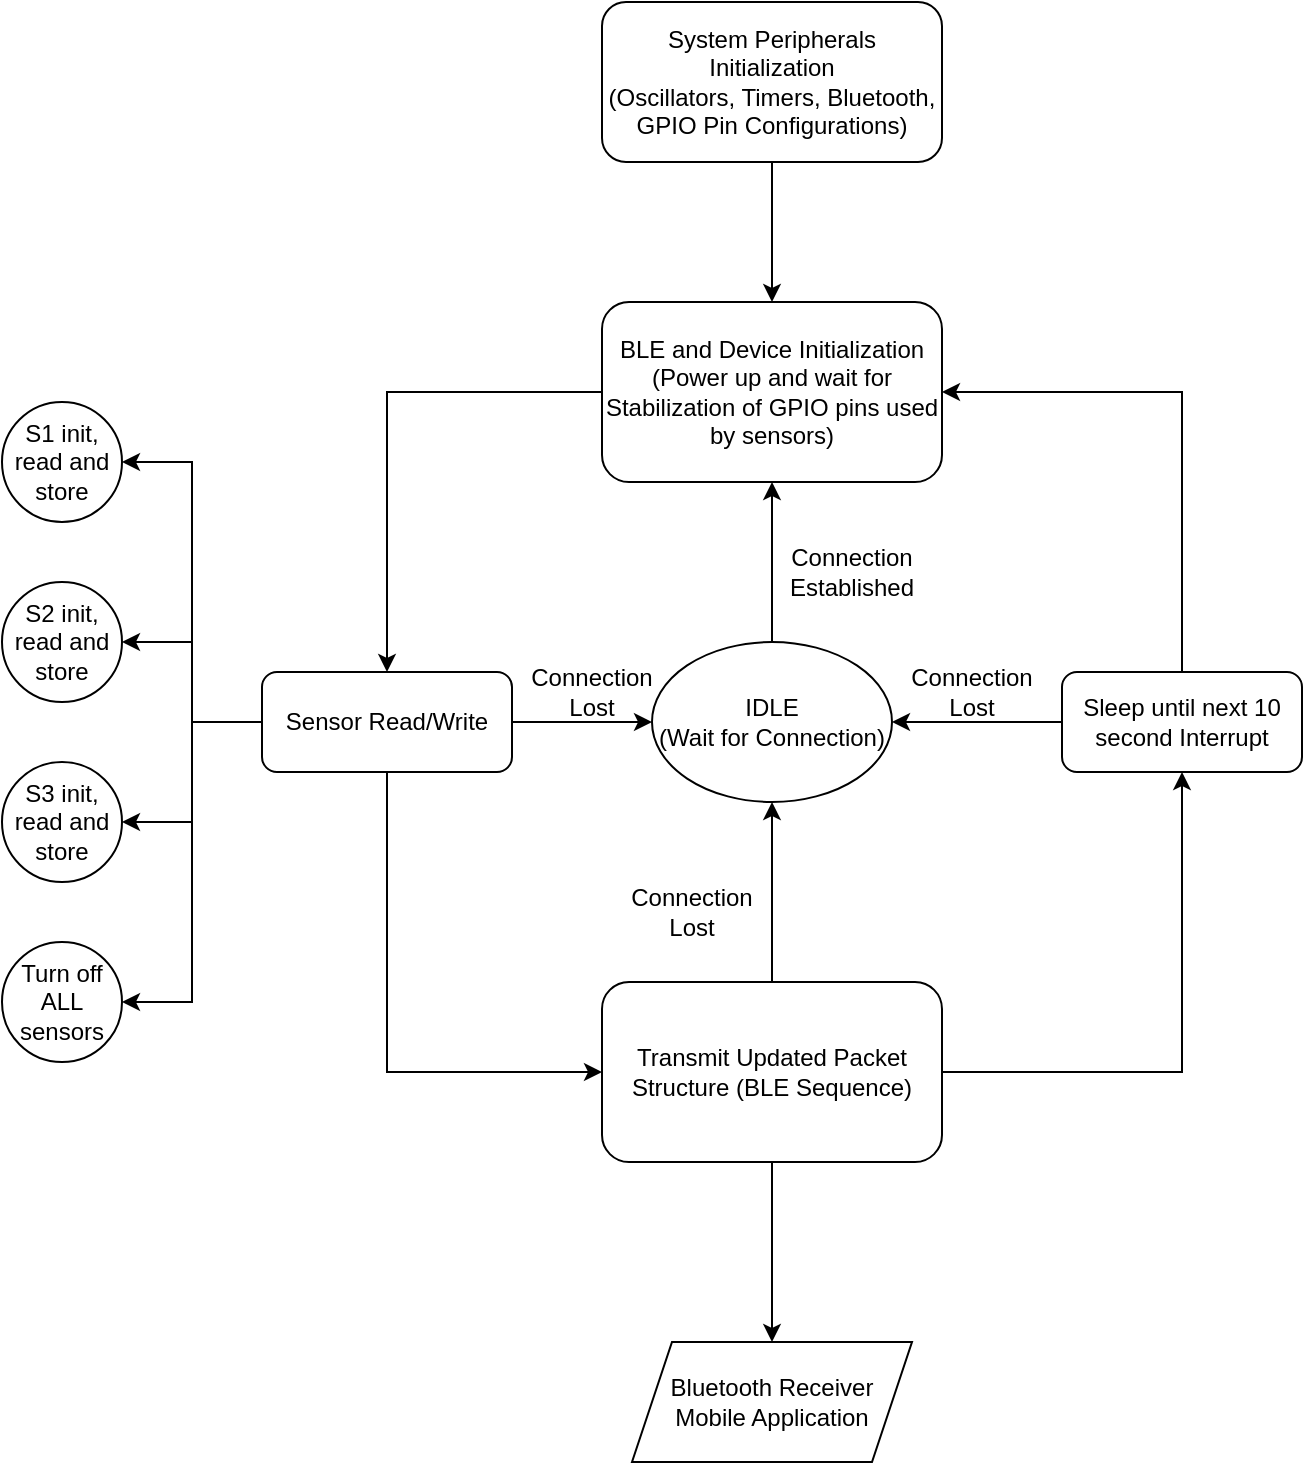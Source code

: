 <mxfile version="21.6.8" type="device">
  <diagram name="Page-1" id="vprxdEWBfHlXWWXv3OVu">
    <mxGraphModel dx="1434" dy="844" grid="1" gridSize="10" guides="1" tooltips="1" connect="1" arrows="1" fold="1" page="1" pageScale="1" pageWidth="850" pageHeight="1100" math="0" shadow="0">
      <root>
        <mxCell id="0" />
        <mxCell id="1" parent="0" />
        <mxCell id="SYIOo9cTroEz9eGeAElJ-11" style="edgeStyle=orthogonalEdgeStyle;rounded=0;orthogonalLoop=1;jettySize=auto;html=1;exitX=0.5;exitY=1;exitDx=0;exitDy=0;entryX=0.5;entryY=0;entryDx=0;entryDy=0;" edge="1" parent="1" source="SYIOo9cTroEz9eGeAElJ-1" target="SYIOo9cTroEz9eGeAElJ-2">
          <mxGeometry relative="1" as="geometry" />
        </mxCell>
        <mxCell id="SYIOo9cTroEz9eGeAElJ-1" value="System Peripherals Initialization&lt;br&gt;(Oscillators, Timers, Bluetooth, GPIO Pin Configurations)" style="rounded=1;whiteSpace=wrap;html=1;" vertex="1" parent="1">
          <mxGeometry x="350" y="110" width="170" height="80" as="geometry" />
        </mxCell>
        <mxCell id="SYIOo9cTroEz9eGeAElJ-18" style="edgeStyle=orthogonalEdgeStyle;rounded=0;orthogonalLoop=1;jettySize=auto;html=1;exitX=0;exitY=0.5;exitDx=0;exitDy=0;entryX=0.5;entryY=0;entryDx=0;entryDy=0;" edge="1" parent="1" source="SYIOo9cTroEz9eGeAElJ-2" target="SYIOo9cTroEz9eGeAElJ-3">
          <mxGeometry relative="1" as="geometry" />
        </mxCell>
        <mxCell id="SYIOo9cTroEz9eGeAElJ-2" value="BLE and Device Initialization&lt;br&gt;(Power up and wait for Stabilization of GPIO pins used by sensors)" style="rounded=1;whiteSpace=wrap;html=1;" vertex="1" parent="1">
          <mxGeometry x="350" y="260" width="170" height="90" as="geometry" />
        </mxCell>
        <mxCell id="SYIOo9cTroEz9eGeAElJ-14" style="edgeStyle=orthogonalEdgeStyle;rounded=0;orthogonalLoop=1;jettySize=auto;html=1;exitX=0.5;exitY=1;exitDx=0;exitDy=0;entryX=0;entryY=0.5;entryDx=0;entryDy=0;" edge="1" parent="1" source="SYIOo9cTroEz9eGeAElJ-3" target="SYIOo9cTroEz9eGeAElJ-8">
          <mxGeometry relative="1" as="geometry" />
        </mxCell>
        <mxCell id="SYIOo9cTroEz9eGeAElJ-21" style="edgeStyle=orthogonalEdgeStyle;rounded=0;orthogonalLoop=1;jettySize=auto;html=1;exitX=0;exitY=0.5;exitDx=0;exitDy=0;entryX=1;entryY=0.5;entryDx=0;entryDy=0;" edge="1" parent="1" source="SYIOo9cTroEz9eGeAElJ-3" target="SYIOo9cTroEz9eGeAElJ-4">
          <mxGeometry relative="1" as="geometry" />
        </mxCell>
        <mxCell id="SYIOo9cTroEz9eGeAElJ-22" style="edgeStyle=orthogonalEdgeStyle;rounded=0;orthogonalLoop=1;jettySize=auto;html=1;exitX=0;exitY=0.5;exitDx=0;exitDy=0;entryX=1;entryY=0.5;entryDx=0;entryDy=0;" edge="1" parent="1" source="SYIOo9cTroEz9eGeAElJ-3" target="SYIOo9cTroEz9eGeAElJ-5">
          <mxGeometry relative="1" as="geometry" />
        </mxCell>
        <mxCell id="SYIOo9cTroEz9eGeAElJ-23" style="edgeStyle=orthogonalEdgeStyle;rounded=0;orthogonalLoop=1;jettySize=auto;html=1;exitX=0;exitY=0.5;exitDx=0;exitDy=0;entryX=1;entryY=0.5;entryDx=0;entryDy=0;" edge="1" parent="1" source="SYIOo9cTroEz9eGeAElJ-3" target="SYIOo9cTroEz9eGeAElJ-6">
          <mxGeometry relative="1" as="geometry" />
        </mxCell>
        <mxCell id="SYIOo9cTroEz9eGeAElJ-24" style="edgeStyle=orthogonalEdgeStyle;rounded=0;orthogonalLoop=1;jettySize=auto;html=1;exitX=0;exitY=0.5;exitDx=0;exitDy=0;entryX=1;entryY=0.5;entryDx=0;entryDy=0;" edge="1" parent="1" source="SYIOo9cTroEz9eGeAElJ-3" target="SYIOo9cTroEz9eGeAElJ-7">
          <mxGeometry relative="1" as="geometry" />
        </mxCell>
        <mxCell id="SYIOo9cTroEz9eGeAElJ-27" style="edgeStyle=orthogonalEdgeStyle;rounded=0;orthogonalLoop=1;jettySize=auto;html=1;exitX=1;exitY=0.5;exitDx=0;exitDy=0;entryX=0;entryY=0.5;entryDx=0;entryDy=0;" edge="1" parent="1" source="SYIOo9cTroEz9eGeAElJ-3" target="SYIOo9cTroEz9eGeAElJ-25">
          <mxGeometry relative="1" as="geometry" />
        </mxCell>
        <mxCell id="SYIOo9cTroEz9eGeAElJ-3" value="Sensor Read/Write" style="rounded=1;whiteSpace=wrap;html=1;" vertex="1" parent="1">
          <mxGeometry x="180" y="445" width="125" height="50" as="geometry" />
        </mxCell>
        <mxCell id="SYIOo9cTroEz9eGeAElJ-4" value="S1 init, read and store" style="ellipse;whiteSpace=wrap;html=1;aspect=fixed;" vertex="1" parent="1">
          <mxGeometry x="50" y="310" width="60" height="60" as="geometry" />
        </mxCell>
        <mxCell id="SYIOo9cTroEz9eGeAElJ-5" value="S2 init, read and store" style="ellipse;whiteSpace=wrap;html=1;aspect=fixed;" vertex="1" parent="1">
          <mxGeometry x="50" y="400" width="60" height="60" as="geometry" />
        </mxCell>
        <mxCell id="SYIOo9cTroEz9eGeAElJ-6" value="S3 init, read and store" style="ellipse;whiteSpace=wrap;html=1;aspect=fixed;" vertex="1" parent="1">
          <mxGeometry x="50" y="490" width="60" height="60" as="geometry" />
        </mxCell>
        <mxCell id="SYIOo9cTroEz9eGeAElJ-7" value="Turn off ALL sensors" style="ellipse;whiteSpace=wrap;html=1;aspect=fixed;" vertex="1" parent="1">
          <mxGeometry x="50" y="580" width="60" height="60" as="geometry" />
        </mxCell>
        <mxCell id="SYIOo9cTroEz9eGeAElJ-15" style="edgeStyle=orthogonalEdgeStyle;rounded=0;orthogonalLoop=1;jettySize=auto;html=1;exitX=1;exitY=0.5;exitDx=0;exitDy=0;entryX=0.5;entryY=1;entryDx=0;entryDy=0;" edge="1" parent="1" source="SYIOo9cTroEz9eGeAElJ-8" target="SYIOo9cTroEz9eGeAElJ-10">
          <mxGeometry relative="1" as="geometry" />
        </mxCell>
        <mxCell id="SYIOo9cTroEz9eGeAElJ-16" style="edgeStyle=orthogonalEdgeStyle;rounded=0;orthogonalLoop=1;jettySize=auto;html=1;exitX=0.5;exitY=1;exitDx=0;exitDy=0;entryX=0.5;entryY=0;entryDx=0;entryDy=0;" edge="1" parent="1" source="SYIOo9cTroEz9eGeAElJ-8" target="SYIOo9cTroEz9eGeAElJ-9">
          <mxGeometry relative="1" as="geometry" />
        </mxCell>
        <mxCell id="SYIOo9cTroEz9eGeAElJ-28" style="edgeStyle=orthogonalEdgeStyle;rounded=0;orthogonalLoop=1;jettySize=auto;html=1;exitX=0.5;exitY=0;exitDx=0;exitDy=0;entryX=0.5;entryY=1;entryDx=0;entryDy=0;" edge="1" parent="1" source="SYIOo9cTroEz9eGeAElJ-8" target="SYIOo9cTroEz9eGeAElJ-25">
          <mxGeometry relative="1" as="geometry" />
        </mxCell>
        <mxCell id="SYIOo9cTroEz9eGeAElJ-8" value="Transmit Updated Packet Structure (BLE Sequence)" style="rounded=1;whiteSpace=wrap;html=1;" vertex="1" parent="1">
          <mxGeometry x="350" y="600" width="170" height="90" as="geometry" />
        </mxCell>
        <mxCell id="SYIOo9cTroEz9eGeAElJ-9" value="Bluetooth Receiver Mobile Application" style="shape=parallelogram;perimeter=parallelogramPerimeter;whiteSpace=wrap;html=1;fixedSize=1;" vertex="1" parent="1">
          <mxGeometry x="365" y="780" width="140" height="60" as="geometry" />
        </mxCell>
        <mxCell id="SYIOo9cTroEz9eGeAElJ-17" style="edgeStyle=orthogonalEdgeStyle;rounded=0;orthogonalLoop=1;jettySize=auto;html=1;exitX=0.5;exitY=0;exitDx=0;exitDy=0;entryX=1;entryY=0.5;entryDx=0;entryDy=0;" edge="1" parent="1" source="SYIOo9cTroEz9eGeAElJ-10" target="SYIOo9cTroEz9eGeAElJ-2">
          <mxGeometry relative="1" as="geometry" />
        </mxCell>
        <mxCell id="SYIOo9cTroEz9eGeAElJ-29" style="edgeStyle=orthogonalEdgeStyle;rounded=0;orthogonalLoop=1;jettySize=auto;html=1;exitX=0;exitY=0.5;exitDx=0;exitDy=0;entryX=1;entryY=0.5;entryDx=0;entryDy=0;" edge="1" parent="1" source="SYIOo9cTroEz9eGeAElJ-10" target="SYIOo9cTroEz9eGeAElJ-25">
          <mxGeometry relative="1" as="geometry" />
        </mxCell>
        <mxCell id="SYIOo9cTroEz9eGeAElJ-10" value="Sleep until next 10 second Interrupt" style="rounded=1;whiteSpace=wrap;html=1;" vertex="1" parent="1">
          <mxGeometry x="580" y="445" width="120" height="50" as="geometry" />
        </mxCell>
        <mxCell id="SYIOo9cTroEz9eGeAElJ-36" style="edgeStyle=orthogonalEdgeStyle;rounded=0;orthogonalLoop=1;jettySize=auto;html=1;exitX=0.5;exitY=0;exitDx=0;exitDy=0;entryX=0.5;entryY=1;entryDx=0;entryDy=0;" edge="1" parent="1" source="SYIOo9cTroEz9eGeAElJ-25" target="SYIOo9cTroEz9eGeAElJ-2">
          <mxGeometry relative="1" as="geometry" />
        </mxCell>
        <mxCell id="SYIOo9cTroEz9eGeAElJ-25" value="IDLE &lt;br&gt;(Wait for Connection)" style="ellipse;whiteSpace=wrap;html=1;" vertex="1" parent="1">
          <mxGeometry x="375" y="430" width="120" height="80" as="geometry" />
        </mxCell>
        <mxCell id="SYIOo9cTroEz9eGeAElJ-30" value="Connection Lost" style="text;strokeColor=none;align=center;fillColor=none;html=1;verticalAlign=middle;whiteSpace=wrap;rounded=0;" vertex="1" parent="1">
          <mxGeometry x="315" y="440" width="60" height="30" as="geometry" />
        </mxCell>
        <mxCell id="SYIOo9cTroEz9eGeAElJ-33" value="Connection Lost" style="text;strokeColor=none;align=center;fillColor=none;html=1;verticalAlign=middle;whiteSpace=wrap;rounded=0;" vertex="1" parent="1">
          <mxGeometry x="365" y="550" width="60" height="30" as="geometry" />
        </mxCell>
        <mxCell id="SYIOo9cTroEz9eGeAElJ-34" value="Connection Lost" style="text;strokeColor=none;align=center;fillColor=none;html=1;verticalAlign=middle;whiteSpace=wrap;rounded=0;" vertex="1" parent="1">
          <mxGeometry x="505" y="440" width="60" height="30" as="geometry" />
        </mxCell>
        <mxCell id="SYIOo9cTroEz9eGeAElJ-37" value="Connection Established" style="text;strokeColor=none;align=center;fillColor=none;html=1;verticalAlign=middle;whiteSpace=wrap;rounded=0;" vertex="1" parent="1">
          <mxGeometry x="445" y="380" width="60" height="30" as="geometry" />
        </mxCell>
      </root>
    </mxGraphModel>
  </diagram>
</mxfile>
